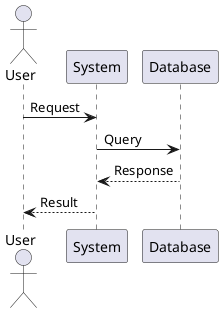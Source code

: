 
@startuml
actor User
User -> System: Request
System -> Database: Query
Database --> System: Response
System --> User: Result
@enduml
